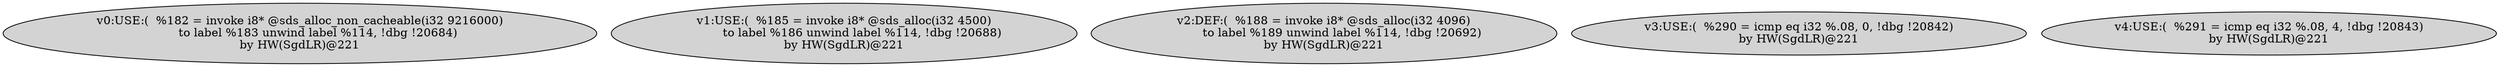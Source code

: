 digraph defuse_graph {
v0 [label = "v0:USE:(  %182 = invoke i8* @sds_alloc_non_cacheable(i32 9216000)
          to label %183 unwind label %114, !dbg !20684)\nby HW(SgdLR)@221" ,style=filled];
v1 [label = "v1:USE:(  %185 = invoke i8* @sds_alloc(i32 4500)
          to label %186 unwind label %114, !dbg !20688)\nby HW(SgdLR)@221" ,style=filled];
v2 [label = "v2:DEF:(  %188 = invoke i8* @sds_alloc(i32 4096)
          to label %189 unwind label %114, !dbg !20692)\nby HW(SgdLR)@221" ,style=filled];
v3 [label = "v3:USE:(  %290 = icmp eq i32 %.08, 0, !dbg !20842)\nby HW(SgdLR)@221" ,style=filled];
v4 [label = "v4:USE:(  %291 = icmp eq i32 %.08, 4, !dbg !20843)\nby HW(SgdLR)@221" ,style=filled];
}
